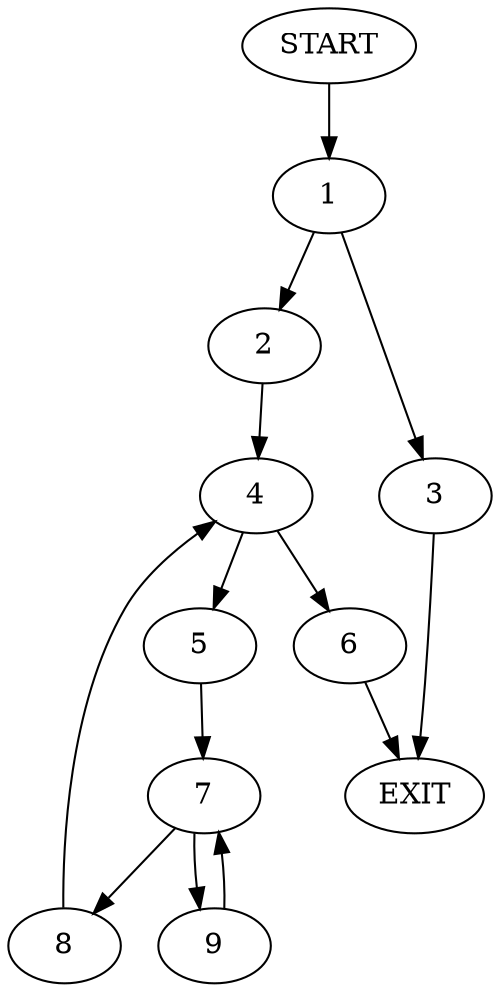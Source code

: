 digraph {
0 [label="START"]
10 [label="EXIT"]
0 -> 1
1 -> 2
1 -> 3
3 -> 10
2 -> 4
4 -> 5
4 -> 6
6 -> 10
5 -> 7
7 -> 8
7 -> 9
8 -> 4
9 -> 7
}
